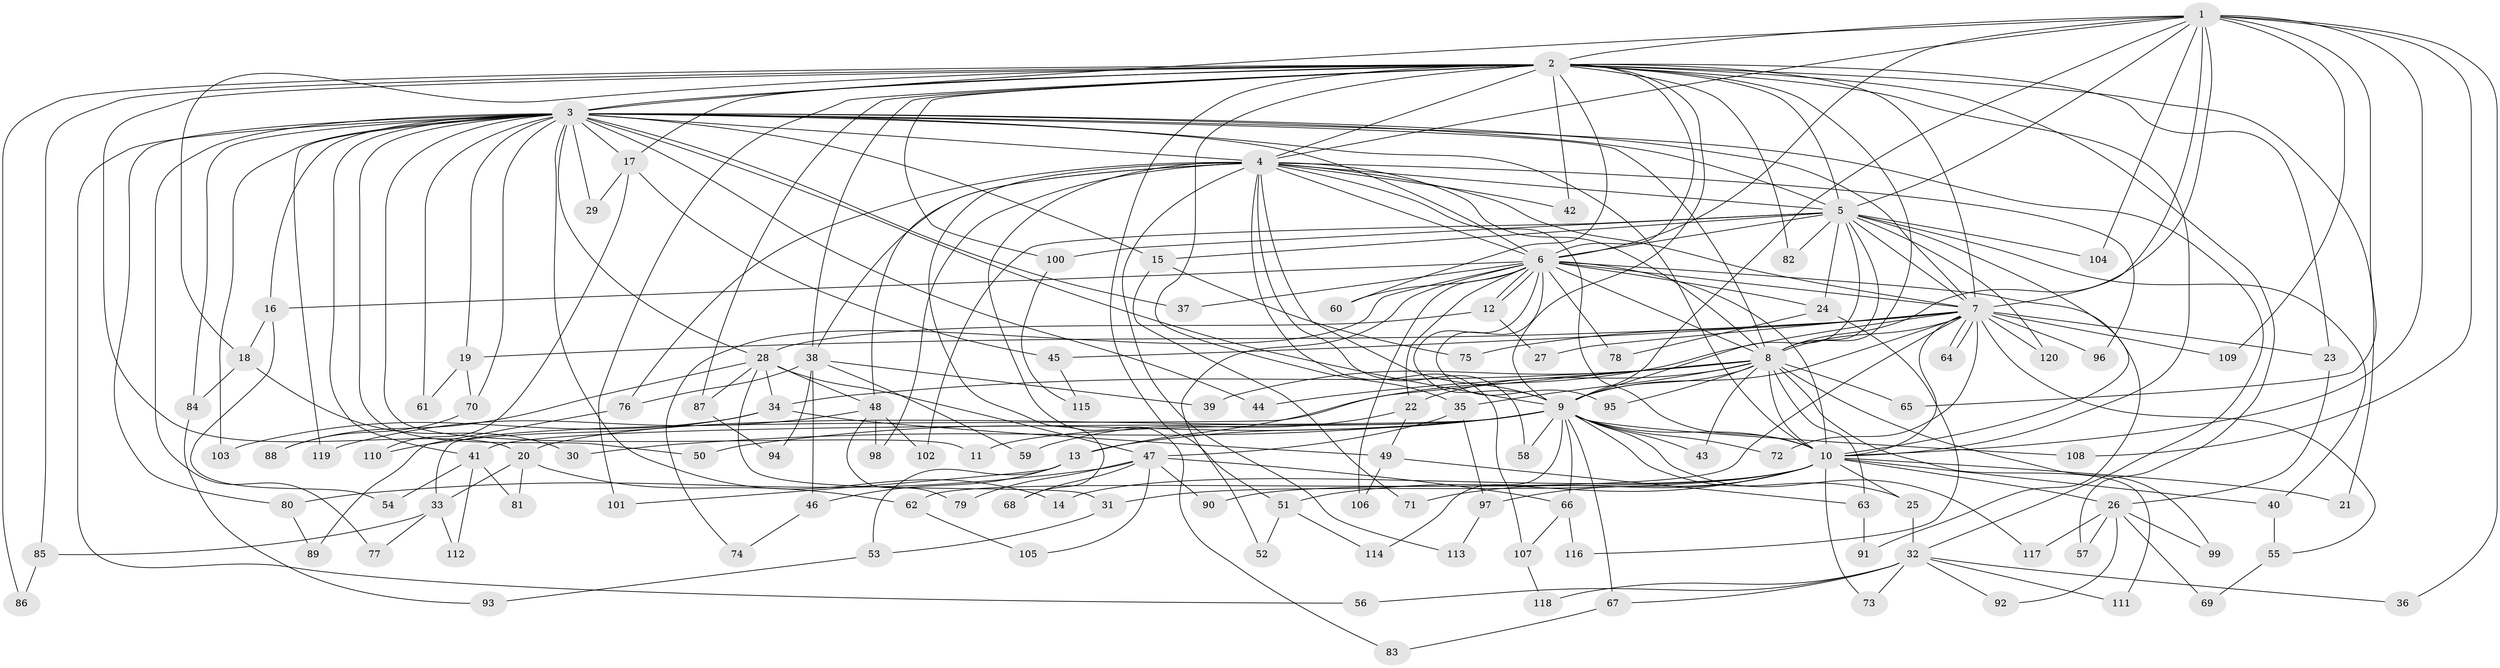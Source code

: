 // Generated by graph-tools (version 1.1) at 2025/25/03/09/25 03:25:44]
// undirected, 120 vertices, 265 edges
graph export_dot {
graph [start="1"]
  node [color=gray90,style=filled];
  1;
  2;
  3;
  4;
  5;
  6;
  7;
  8;
  9;
  10;
  11;
  12;
  13;
  14;
  15;
  16;
  17;
  18;
  19;
  20;
  21;
  22;
  23;
  24;
  25;
  26;
  27;
  28;
  29;
  30;
  31;
  32;
  33;
  34;
  35;
  36;
  37;
  38;
  39;
  40;
  41;
  42;
  43;
  44;
  45;
  46;
  47;
  48;
  49;
  50;
  51;
  52;
  53;
  54;
  55;
  56;
  57;
  58;
  59;
  60;
  61;
  62;
  63;
  64;
  65;
  66;
  67;
  68;
  69;
  70;
  71;
  72;
  73;
  74;
  75;
  76;
  77;
  78;
  79;
  80;
  81;
  82;
  83;
  84;
  85;
  86;
  87;
  88;
  89;
  90;
  91;
  92;
  93;
  94;
  95;
  96;
  97;
  98;
  99;
  100;
  101;
  102;
  103;
  104;
  105;
  106;
  107;
  108;
  109;
  110;
  111;
  112;
  113;
  114;
  115;
  116;
  117;
  118;
  119;
  120;
  1 -- 2;
  1 -- 3;
  1 -- 4;
  1 -- 5;
  1 -- 6;
  1 -- 7;
  1 -- 8;
  1 -- 9;
  1 -- 10;
  1 -- 36;
  1 -- 65;
  1 -- 104;
  1 -- 108;
  1 -- 109;
  2 -- 3;
  2 -- 4;
  2 -- 5;
  2 -- 6;
  2 -- 7;
  2 -- 8;
  2 -- 9;
  2 -- 10;
  2 -- 17;
  2 -- 18;
  2 -- 20;
  2 -- 21;
  2 -- 23;
  2 -- 35;
  2 -- 38;
  2 -- 42;
  2 -- 51;
  2 -- 57;
  2 -- 60;
  2 -- 82;
  2 -- 85;
  2 -- 86;
  2 -- 87;
  2 -- 100;
  2 -- 101;
  3 -- 4;
  3 -- 5;
  3 -- 6;
  3 -- 7;
  3 -- 8;
  3 -- 9;
  3 -- 10;
  3 -- 11;
  3 -- 14;
  3 -- 15;
  3 -- 16;
  3 -- 17;
  3 -- 19;
  3 -- 28;
  3 -- 29;
  3 -- 32;
  3 -- 37;
  3 -- 41;
  3 -- 44;
  3 -- 50;
  3 -- 56;
  3 -- 61;
  3 -- 70;
  3 -- 77;
  3 -- 80;
  3 -- 84;
  3 -- 103;
  3 -- 119;
  4 -- 5;
  4 -- 6;
  4 -- 7;
  4 -- 8;
  4 -- 9;
  4 -- 10;
  4 -- 38;
  4 -- 42;
  4 -- 48;
  4 -- 58;
  4 -- 68;
  4 -- 76;
  4 -- 83;
  4 -- 96;
  4 -- 98;
  4 -- 107;
  4 -- 113;
  5 -- 6;
  5 -- 7;
  5 -- 8;
  5 -- 9;
  5 -- 10;
  5 -- 15;
  5 -- 24;
  5 -- 40;
  5 -- 82;
  5 -- 100;
  5 -- 102;
  5 -- 104;
  5 -- 120;
  6 -- 7;
  6 -- 8;
  6 -- 9;
  6 -- 10;
  6 -- 12;
  6 -- 12;
  6 -- 16;
  6 -- 22;
  6 -- 24;
  6 -- 37;
  6 -- 52;
  6 -- 60;
  6 -- 74;
  6 -- 78;
  6 -- 91;
  6 -- 95;
  6 -- 106;
  7 -- 8;
  7 -- 9;
  7 -- 10;
  7 -- 13;
  7 -- 19;
  7 -- 23;
  7 -- 27;
  7 -- 45;
  7 -- 55;
  7 -- 62;
  7 -- 64;
  7 -- 64;
  7 -- 72;
  7 -- 75;
  7 -- 96;
  7 -- 109;
  7 -- 120;
  8 -- 9;
  8 -- 10;
  8 -- 22;
  8 -- 33;
  8 -- 34;
  8 -- 35;
  8 -- 39;
  8 -- 43;
  8 -- 44;
  8 -- 63;
  8 -- 65;
  8 -- 95;
  8 -- 99;
  8 -- 111;
  9 -- 10;
  9 -- 11;
  9 -- 13;
  9 -- 20;
  9 -- 25;
  9 -- 30;
  9 -- 41;
  9 -- 43;
  9 -- 50;
  9 -- 58;
  9 -- 66;
  9 -- 67;
  9 -- 72;
  9 -- 108;
  9 -- 114;
  9 -- 117;
  10 -- 14;
  10 -- 21;
  10 -- 25;
  10 -- 26;
  10 -- 31;
  10 -- 40;
  10 -- 51;
  10 -- 71;
  10 -- 73;
  10 -- 90;
  10 -- 97;
  12 -- 27;
  12 -- 28;
  13 -- 46;
  13 -- 53;
  13 -- 101;
  15 -- 71;
  15 -- 75;
  16 -- 18;
  16 -- 54;
  17 -- 29;
  17 -- 45;
  17 -- 110;
  18 -- 30;
  18 -- 84;
  19 -- 61;
  19 -- 70;
  20 -- 33;
  20 -- 62;
  20 -- 81;
  22 -- 49;
  22 -- 59;
  23 -- 26;
  24 -- 78;
  24 -- 116;
  25 -- 32;
  26 -- 57;
  26 -- 69;
  26 -- 92;
  26 -- 99;
  26 -- 117;
  28 -- 31;
  28 -- 34;
  28 -- 47;
  28 -- 48;
  28 -- 87;
  28 -- 88;
  31 -- 53;
  32 -- 36;
  32 -- 56;
  32 -- 67;
  32 -- 73;
  32 -- 92;
  32 -- 111;
  32 -- 118;
  33 -- 77;
  33 -- 85;
  33 -- 112;
  34 -- 49;
  34 -- 103;
  34 -- 110;
  35 -- 47;
  35 -- 97;
  38 -- 39;
  38 -- 46;
  38 -- 59;
  38 -- 76;
  38 -- 94;
  40 -- 55;
  41 -- 54;
  41 -- 81;
  41 -- 112;
  45 -- 115;
  46 -- 74;
  47 -- 66;
  47 -- 68;
  47 -- 79;
  47 -- 80;
  47 -- 90;
  47 -- 105;
  48 -- 79;
  48 -- 98;
  48 -- 102;
  48 -- 119;
  49 -- 63;
  49 -- 106;
  51 -- 52;
  51 -- 114;
  53 -- 93;
  55 -- 69;
  62 -- 105;
  63 -- 91;
  66 -- 107;
  66 -- 116;
  67 -- 83;
  70 -- 88;
  76 -- 89;
  80 -- 89;
  84 -- 93;
  85 -- 86;
  87 -- 94;
  97 -- 113;
  100 -- 115;
  107 -- 118;
}
